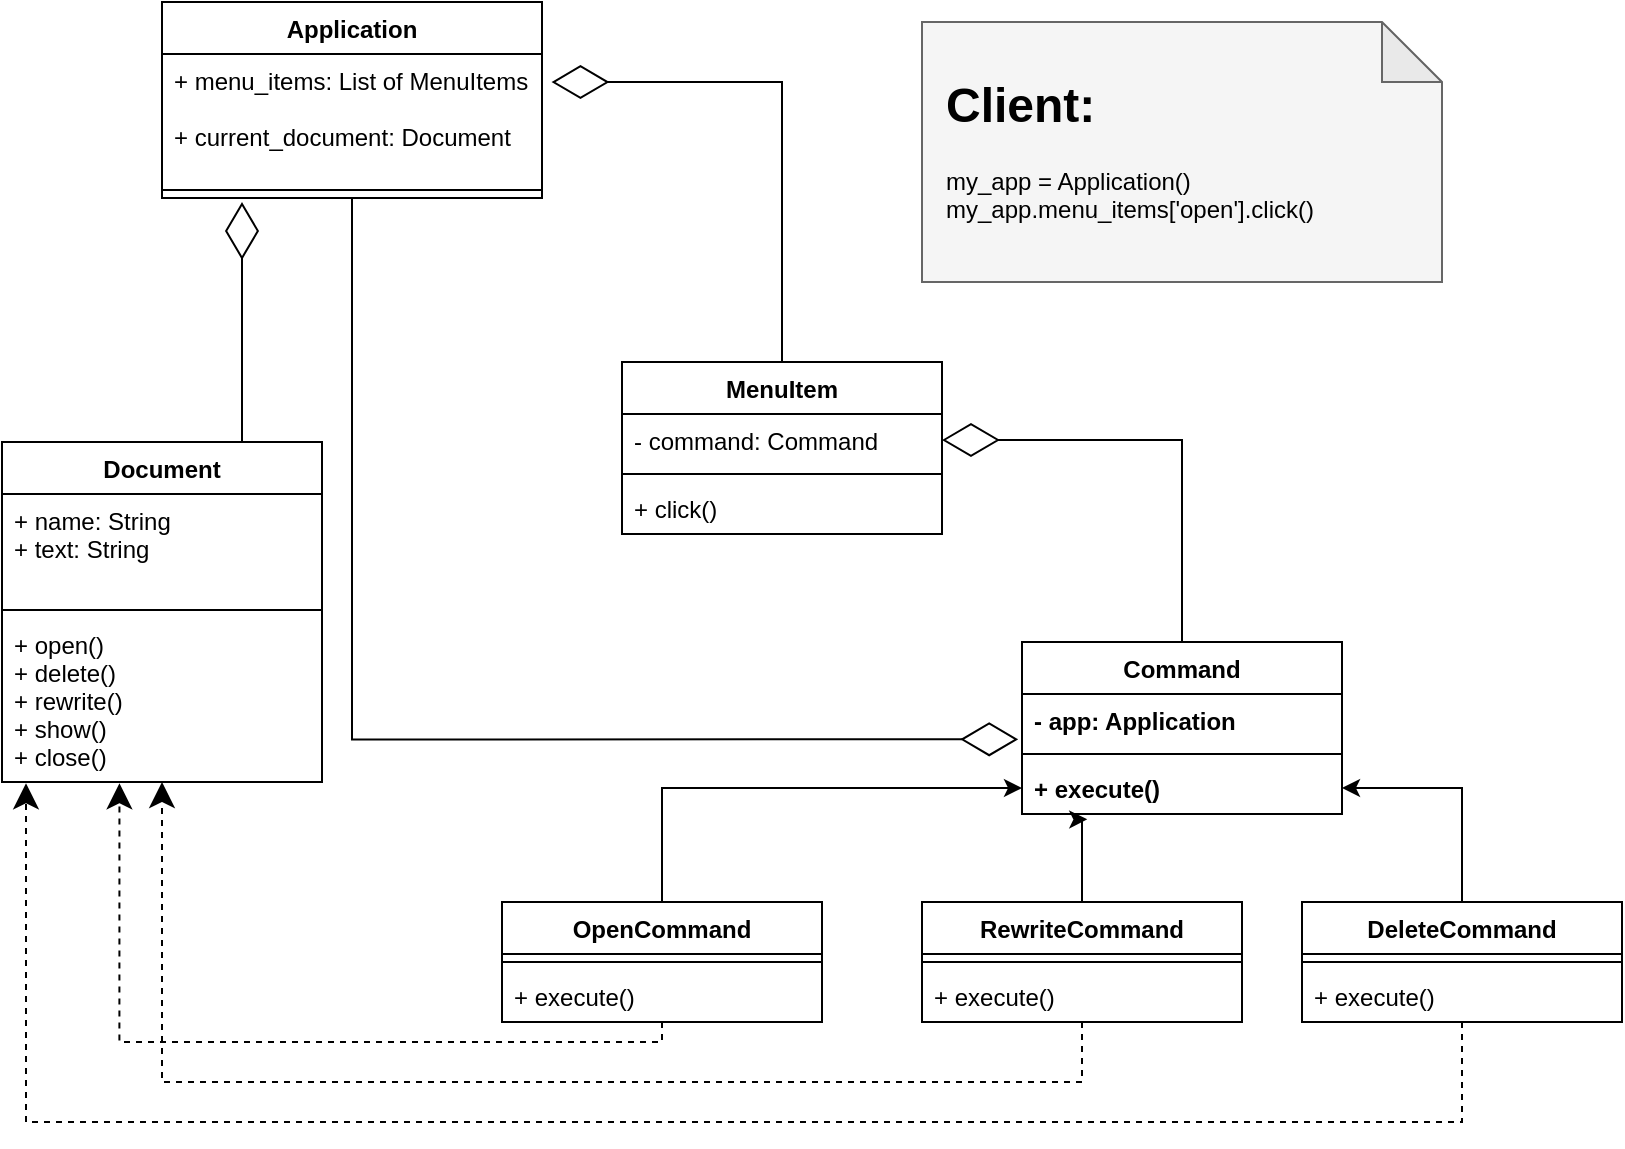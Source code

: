 <mxfile version="21.1.2" type="device">
  <diagram name="Page-1" id="m7iHKYCCG8iU0Z5b5kwS">
    <mxGraphModel dx="1206" dy="817" grid="1" gridSize="10" guides="1" tooltips="1" connect="1" arrows="1" fold="1" page="1" pageScale="1" pageWidth="850" pageHeight="1100" math="0" shadow="0">
      <root>
        <mxCell id="0" />
        <mxCell id="1" parent="0" />
        <mxCell id="CO_NGIFfL66a_29jtt7U-33" style="edgeStyle=orthogonalEdgeStyle;rounded=0;orthogonalLoop=1;jettySize=auto;html=1;entryX=-0.012;entryY=0.872;entryDx=0;entryDy=0;entryPerimeter=0;strokeWidth=1;endArrow=diamondThin;endFill=0;endSize=26;" parent="1" source="CO_NGIFfL66a_29jtt7U-1" target="CO_NGIFfL66a_29jtt7U-10" edge="1">
          <mxGeometry relative="1" as="geometry" />
        </mxCell>
        <mxCell id="CO_NGIFfL66a_29jtt7U-1" value="Application" style="swimlane;fontStyle=1;align=center;verticalAlign=top;childLayout=stackLayout;horizontal=1;startSize=26;horizontalStack=0;resizeParent=1;resizeParentMax=0;resizeLast=0;collapsible=1;marginBottom=0;" parent="1" vertex="1">
          <mxGeometry x="100" y="70" width="190" height="98" as="geometry" />
        </mxCell>
        <mxCell id="CO_NGIFfL66a_29jtt7U-2" value="+ menu_items: List of MenuItems&#xa;&#xa;+ current_document: Document" style="text;strokeColor=none;fillColor=none;align=left;verticalAlign=top;spacingLeft=4;spacingRight=4;overflow=hidden;rotatable=0;points=[[0,0.5],[1,0.5]];portConstraint=eastwest;" parent="CO_NGIFfL66a_29jtt7U-1" vertex="1">
          <mxGeometry y="26" width="190" height="64" as="geometry" />
        </mxCell>
        <mxCell id="CO_NGIFfL66a_29jtt7U-3" value="" style="line;strokeWidth=1;fillColor=none;align=left;verticalAlign=middle;spacingTop=-1;spacingLeft=3;spacingRight=3;rotatable=0;labelPosition=right;points=[];portConstraint=eastwest;strokeColor=inherit;" parent="CO_NGIFfL66a_29jtt7U-1" vertex="1">
          <mxGeometry y="90" width="190" height="8" as="geometry" />
        </mxCell>
        <mxCell id="CO_NGIFfL66a_29jtt7U-27" style="edgeStyle=orthogonalEdgeStyle;rounded=0;orthogonalLoop=1;jettySize=auto;html=1;entryX=1.025;entryY=0.219;entryDx=0;entryDy=0;entryPerimeter=0;strokeWidth=1;endArrow=diamondThin;endFill=0;endSize=26;" parent="1" source="CO_NGIFfL66a_29jtt7U-5" target="CO_NGIFfL66a_29jtt7U-2" edge="1">
          <mxGeometry relative="1" as="geometry" />
        </mxCell>
        <mxCell id="CO_NGIFfL66a_29jtt7U-5" value="MenuItem" style="swimlane;fontStyle=1;align=center;verticalAlign=top;childLayout=stackLayout;horizontal=1;startSize=26;horizontalStack=0;resizeParent=1;resizeParentMax=0;resizeLast=0;collapsible=1;marginBottom=0;" parent="1" vertex="1">
          <mxGeometry x="330" y="250" width="160" height="86" as="geometry" />
        </mxCell>
        <mxCell id="CO_NGIFfL66a_29jtt7U-6" value="- command: Command" style="text;strokeColor=none;fillColor=none;align=left;verticalAlign=top;spacingLeft=4;spacingRight=4;overflow=hidden;rotatable=0;points=[[0,0.5],[1,0.5]];portConstraint=eastwest;" parent="CO_NGIFfL66a_29jtt7U-5" vertex="1">
          <mxGeometry y="26" width="160" height="26" as="geometry" />
        </mxCell>
        <mxCell id="CO_NGIFfL66a_29jtt7U-7" value="" style="line;strokeWidth=1;fillColor=none;align=left;verticalAlign=middle;spacingTop=-1;spacingLeft=3;spacingRight=3;rotatable=0;labelPosition=right;points=[];portConstraint=eastwest;strokeColor=inherit;" parent="CO_NGIFfL66a_29jtt7U-5" vertex="1">
          <mxGeometry y="52" width="160" height="8" as="geometry" />
        </mxCell>
        <mxCell id="CO_NGIFfL66a_29jtt7U-8" value="+ click()" style="text;strokeColor=none;fillColor=none;align=left;verticalAlign=top;spacingLeft=4;spacingRight=4;overflow=hidden;rotatable=0;points=[[0,0.5],[1,0.5]];portConstraint=eastwest;" parent="CO_NGIFfL66a_29jtt7U-5" vertex="1">
          <mxGeometry y="60" width="160" height="26" as="geometry" />
        </mxCell>
        <mxCell id="CO_NGIFfL66a_29jtt7U-26" style="edgeStyle=orthogonalEdgeStyle;rounded=0;orthogonalLoop=1;jettySize=auto;html=1;entryX=1;entryY=0.5;entryDx=0;entryDy=0;endArrow=diamondThin;endFill=0;strokeWidth=1;endSize=26;" parent="1" source="CO_NGIFfL66a_29jtt7U-9" target="CO_NGIFfL66a_29jtt7U-6" edge="1">
          <mxGeometry relative="1" as="geometry" />
        </mxCell>
        <mxCell id="CO_NGIFfL66a_29jtt7U-9" value="Command" style="swimlane;fontStyle=1;align=center;verticalAlign=top;childLayout=stackLayout;horizontal=1;startSize=26;horizontalStack=0;resizeParent=1;resizeParentMax=0;resizeLast=0;collapsible=1;marginBottom=0;" parent="1" vertex="1">
          <mxGeometry x="530" y="390" width="160" height="86" as="geometry" />
        </mxCell>
        <mxCell id="CO_NGIFfL66a_29jtt7U-10" value="- app: Application" style="text;strokeColor=none;fillColor=none;align=left;verticalAlign=top;spacingLeft=4;spacingRight=4;overflow=hidden;rotatable=0;points=[[0,0.5],[1,0.5]];portConstraint=eastwest;fontStyle=1" parent="CO_NGIFfL66a_29jtt7U-9" vertex="1">
          <mxGeometry y="26" width="160" height="26" as="geometry" />
        </mxCell>
        <mxCell id="CO_NGIFfL66a_29jtt7U-11" value="" style="line;strokeWidth=1;fillColor=none;align=left;verticalAlign=middle;spacingTop=-1;spacingLeft=3;spacingRight=3;rotatable=0;labelPosition=right;points=[];portConstraint=eastwest;strokeColor=inherit;" parent="CO_NGIFfL66a_29jtt7U-9" vertex="1">
          <mxGeometry y="52" width="160" height="8" as="geometry" />
        </mxCell>
        <mxCell id="CO_NGIFfL66a_29jtt7U-12" value="+ execute()" style="text;strokeColor=none;fillColor=none;align=left;verticalAlign=top;spacingLeft=4;spacingRight=4;overflow=hidden;rotatable=0;points=[[0,0.5],[1,0.5]];portConstraint=eastwest;fontStyle=1" parent="CO_NGIFfL66a_29jtt7U-9" vertex="1">
          <mxGeometry y="60" width="160" height="26" as="geometry" />
        </mxCell>
        <mxCell id="CO_NGIFfL66a_29jtt7U-25" style="edgeStyle=orthogonalEdgeStyle;rounded=0;orthogonalLoop=1;jettySize=auto;html=1;" parent="1" source="CO_NGIFfL66a_29jtt7U-13" target="CO_NGIFfL66a_29jtt7U-12" edge="1">
          <mxGeometry relative="1" as="geometry" />
        </mxCell>
        <mxCell id="CO_NGIFfL66a_29jtt7U-34" style="edgeStyle=orthogonalEdgeStyle;rounded=0;orthogonalLoop=1;jettySize=auto;html=1;entryX=0.367;entryY=1.008;entryDx=0;entryDy=0;entryPerimeter=0;strokeWidth=1;endArrow=classic;endFill=1;endSize=10;dashed=1;" parent="1" source="CO_NGIFfL66a_29jtt7U-13" target="CO_NGIFfL66a_29jtt7U-31" edge="1">
          <mxGeometry relative="1" as="geometry">
            <Array as="points">
              <mxPoint x="350" y="590" />
              <mxPoint x="79" y="590" />
            </Array>
          </mxGeometry>
        </mxCell>
        <mxCell id="CO_NGIFfL66a_29jtt7U-13" value="OpenCommand" style="swimlane;fontStyle=1;align=center;verticalAlign=top;childLayout=stackLayout;horizontal=1;startSize=26;horizontalStack=0;resizeParent=1;resizeParentMax=0;resizeLast=0;collapsible=1;marginBottom=0;" parent="1" vertex="1">
          <mxGeometry x="270" y="520" width="160" height="60" as="geometry" />
        </mxCell>
        <mxCell id="CO_NGIFfL66a_29jtt7U-15" value="" style="line;strokeWidth=1;fillColor=none;align=left;verticalAlign=middle;spacingTop=-1;spacingLeft=3;spacingRight=3;rotatable=0;labelPosition=right;points=[];portConstraint=eastwest;strokeColor=inherit;" parent="CO_NGIFfL66a_29jtt7U-13" vertex="1">
          <mxGeometry y="26" width="160" height="8" as="geometry" />
        </mxCell>
        <mxCell id="CO_NGIFfL66a_29jtt7U-16" value="+ execute()" style="text;strokeColor=none;fillColor=none;align=left;verticalAlign=top;spacingLeft=4;spacingRight=4;overflow=hidden;rotatable=0;points=[[0,0.5],[1,0.5]];portConstraint=eastwest;" parent="CO_NGIFfL66a_29jtt7U-13" vertex="1">
          <mxGeometry y="34" width="160" height="26" as="geometry" />
        </mxCell>
        <mxCell id="CO_NGIFfL66a_29jtt7U-24" style="edgeStyle=orthogonalEdgeStyle;rounded=0;orthogonalLoop=1;jettySize=auto;html=1;entryX=0.204;entryY=1.103;entryDx=0;entryDy=0;entryPerimeter=0;" parent="1" source="CO_NGIFfL66a_29jtt7U-17" target="CO_NGIFfL66a_29jtt7U-12" edge="1">
          <mxGeometry relative="1" as="geometry">
            <Array as="points">
              <mxPoint x="560" y="479" />
            </Array>
          </mxGeometry>
        </mxCell>
        <mxCell id="CO_NGIFfL66a_29jtt7U-17" value="RewriteCommand" style="swimlane;fontStyle=1;align=center;verticalAlign=top;childLayout=stackLayout;horizontal=1;startSize=26;horizontalStack=0;resizeParent=1;resizeParentMax=0;resizeLast=0;collapsible=1;marginBottom=0;" parent="1" vertex="1">
          <mxGeometry x="480" y="520" width="160" height="60" as="geometry" />
        </mxCell>
        <mxCell id="CO_NGIFfL66a_29jtt7U-18" value="" style="line;strokeWidth=1;fillColor=none;align=left;verticalAlign=middle;spacingTop=-1;spacingLeft=3;spacingRight=3;rotatable=0;labelPosition=right;points=[];portConstraint=eastwest;strokeColor=inherit;" parent="CO_NGIFfL66a_29jtt7U-17" vertex="1">
          <mxGeometry y="26" width="160" height="8" as="geometry" />
        </mxCell>
        <mxCell id="CO_NGIFfL66a_29jtt7U-19" value="+ execute()" style="text;strokeColor=none;fillColor=none;align=left;verticalAlign=top;spacingLeft=4;spacingRight=4;overflow=hidden;rotatable=0;points=[[0,0.5],[1,0.5]];portConstraint=eastwest;" parent="CO_NGIFfL66a_29jtt7U-17" vertex="1">
          <mxGeometry y="34" width="160" height="26" as="geometry" />
        </mxCell>
        <mxCell id="CO_NGIFfL66a_29jtt7U-23" style="edgeStyle=orthogonalEdgeStyle;rounded=0;orthogonalLoop=1;jettySize=auto;html=1;entryX=1;entryY=0.5;entryDx=0;entryDy=0;" parent="1" source="CO_NGIFfL66a_29jtt7U-20" target="CO_NGIFfL66a_29jtt7U-12" edge="1">
          <mxGeometry relative="1" as="geometry" />
        </mxCell>
        <mxCell id="CO_NGIFfL66a_29jtt7U-37" style="edgeStyle=orthogonalEdgeStyle;rounded=0;orthogonalLoop=1;jettySize=auto;html=1;entryX=0.075;entryY=1.008;entryDx=0;entryDy=0;entryPerimeter=0;dashed=1;strokeWidth=1;endArrow=classic;endFill=1;endSize=10;" parent="1" source="CO_NGIFfL66a_29jtt7U-20" target="CO_NGIFfL66a_29jtt7U-31" edge="1">
          <mxGeometry relative="1" as="geometry">
            <Array as="points">
              <mxPoint x="750" y="630" />
              <mxPoint x="32" y="630" />
            </Array>
          </mxGeometry>
        </mxCell>
        <mxCell id="CO_NGIFfL66a_29jtt7U-20" value="DeleteCommand" style="swimlane;fontStyle=1;align=center;verticalAlign=top;childLayout=stackLayout;horizontal=1;startSize=26;horizontalStack=0;resizeParent=1;resizeParentMax=0;resizeLast=0;collapsible=1;marginBottom=0;" parent="1" vertex="1">
          <mxGeometry x="670" y="520" width="160" height="60" as="geometry" />
        </mxCell>
        <mxCell id="CO_NGIFfL66a_29jtt7U-21" value="" style="line;strokeWidth=1;fillColor=none;align=left;verticalAlign=middle;spacingTop=-1;spacingLeft=3;spacingRight=3;rotatable=0;labelPosition=right;points=[];portConstraint=eastwest;strokeColor=inherit;" parent="CO_NGIFfL66a_29jtt7U-20" vertex="1">
          <mxGeometry y="26" width="160" height="8" as="geometry" />
        </mxCell>
        <mxCell id="CO_NGIFfL66a_29jtt7U-22" value="+ execute()" style="text;strokeColor=none;fillColor=none;align=left;verticalAlign=top;spacingLeft=4;spacingRight=4;overflow=hidden;rotatable=0;points=[[0,0.5],[1,0.5]];portConstraint=eastwest;" parent="CO_NGIFfL66a_29jtt7U-20" vertex="1">
          <mxGeometry y="34" width="160" height="26" as="geometry" />
        </mxCell>
        <mxCell id="CO_NGIFfL66a_29jtt7U-32" style="edgeStyle=orthogonalEdgeStyle;rounded=0;orthogonalLoop=1;jettySize=auto;html=1;strokeWidth=1;endArrow=diamondThin;endFill=0;endSize=26;exitX=0.75;exitY=0;exitDx=0;exitDy=0;" parent="1" source="CO_NGIFfL66a_29jtt7U-28" edge="1">
          <mxGeometry relative="1" as="geometry">
            <mxPoint x="140" y="170" as="targetPoint" />
          </mxGeometry>
        </mxCell>
        <mxCell id="CO_NGIFfL66a_29jtt7U-28" value="Document" style="swimlane;fontStyle=1;align=center;verticalAlign=top;childLayout=stackLayout;horizontal=1;startSize=26;horizontalStack=0;resizeParent=1;resizeParentMax=0;resizeLast=0;collapsible=1;marginBottom=0;" parent="1" vertex="1">
          <mxGeometry x="20" y="290" width="160" height="170" as="geometry" />
        </mxCell>
        <mxCell id="CO_NGIFfL66a_29jtt7U-29" value="+ name: String&#xa;+ text: String" style="text;strokeColor=none;fillColor=none;align=left;verticalAlign=top;spacingLeft=4;spacingRight=4;overflow=hidden;rotatable=0;points=[[0,0.5],[1,0.5]];portConstraint=eastwest;" parent="CO_NGIFfL66a_29jtt7U-28" vertex="1">
          <mxGeometry y="26" width="160" height="54" as="geometry" />
        </mxCell>
        <mxCell id="CO_NGIFfL66a_29jtt7U-30" value="" style="line;strokeWidth=1;fillColor=none;align=left;verticalAlign=middle;spacingTop=-1;spacingLeft=3;spacingRight=3;rotatable=0;labelPosition=right;points=[];portConstraint=eastwest;strokeColor=inherit;" parent="CO_NGIFfL66a_29jtt7U-28" vertex="1">
          <mxGeometry y="80" width="160" height="8" as="geometry" />
        </mxCell>
        <mxCell id="CO_NGIFfL66a_29jtt7U-31" value="+ open()&#xa;+ delete()&#xa;+ rewrite()&#xa;+ show()&#xa;+ close() &#xa;" style="text;strokeColor=none;fillColor=none;align=left;verticalAlign=top;spacingLeft=4;spacingRight=4;overflow=hidden;rotatable=0;points=[[0,0.5],[1,0.5]];portConstraint=eastwest;" parent="CO_NGIFfL66a_29jtt7U-28" vertex="1">
          <mxGeometry y="88" width="160" height="82" as="geometry" />
        </mxCell>
        <mxCell id="CO_NGIFfL66a_29jtt7U-35" style="edgeStyle=orthogonalEdgeStyle;rounded=0;orthogonalLoop=1;jettySize=auto;html=1;entryX=0.5;entryY=1;entryDx=0;entryDy=0;entryPerimeter=0;dashed=1;strokeWidth=1;endArrow=classic;endFill=1;endSize=10;" parent="1" source="CO_NGIFfL66a_29jtt7U-19" target="CO_NGIFfL66a_29jtt7U-31" edge="1">
          <mxGeometry relative="1" as="geometry">
            <Array as="points">
              <mxPoint x="560" y="610" />
              <mxPoint x="100" y="610" />
            </Array>
          </mxGeometry>
        </mxCell>
        <mxCell id="CO_NGIFfL66a_29jtt7U-41" value="" style="group" parent="1" vertex="1" connectable="0">
          <mxGeometry x="480" y="80" width="260" height="230" as="geometry" />
        </mxCell>
        <mxCell id="CO_NGIFfL66a_29jtt7U-42" value="" style="shape=note;whiteSpace=wrap;html=1;backgroundOutline=1;darkOpacity=0.05;fillColor=#f5f5f5;fontColor=#333333;strokeColor=#666666;" parent="CO_NGIFfL66a_29jtt7U-41" vertex="1">
          <mxGeometry width="260" height="130" as="geometry" />
        </mxCell>
        <mxCell id="CO_NGIFfL66a_29jtt7U-43" value="&lt;h1&gt;Client:&lt;/h1&gt;&lt;div&gt;my_app = Application()&lt;/div&gt;&lt;div&gt;my_app.menu_items[&#39;open&#39;].click()&lt;/div&gt;" style="text;html=1;strokeColor=none;fillColor=none;spacing=5;spacingTop=-20;whiteSpace=wrap;overflow=hidden;rounded=0;" parent="CO_NGIFfL66a_29jtt7U-41" vertex="1">
          <mxGeometry x="7" y="22" width="230" height="200" as="geometry" />
        </mxCell>
      </root>
    </mxGraphModel>
  </diagram>
</mxfile>
